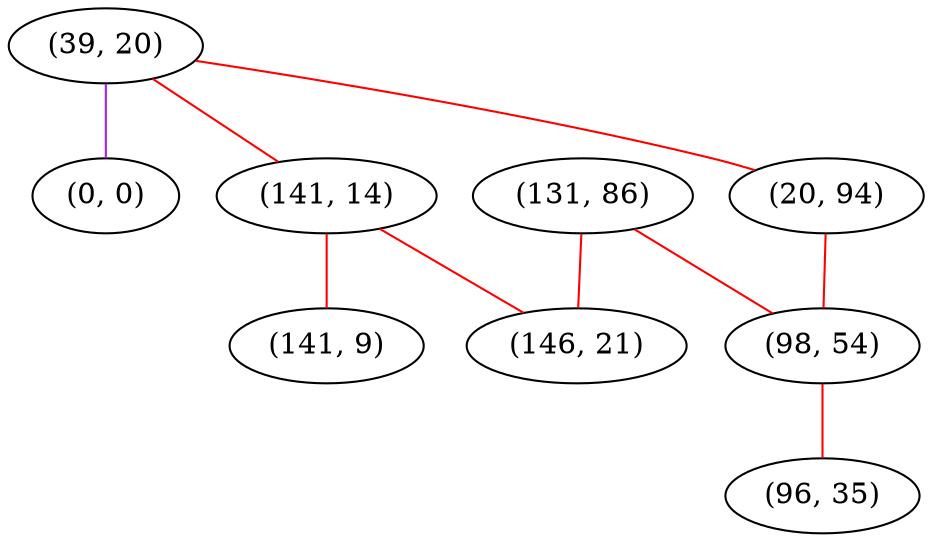 graph "" {
"(39, 20)";
"(0, 0)";
"(131, 86)";
"(141, 14)";
"(20, 94)";
"(98, 54)";
"(141, 9)";
"(96, 35)";
"(146, 21)";
"(39, 20)" -- "(141, 14)"  [color=red, key=0, weight=1];
"(39, 20)" -- "(0, 0)"  [color=purple, key=0, weight=4];
"(39, 20)" -- "(20, 94)"  [color=red, key=0, weight=1];
"(131, 86)" -- "(146, 21)"  [color=red, key=0, weight=1];
"(131, 86)" -- "(98, 54)"  [color=red, key=0, weight=1];
"(141, 14)" -- "(141, 9)"  [color=red, key=0, weight=1];
"(141, 14)" -- "(146, 21)"  [color=red, key=0, weight=1];
"(20, 94)" -- "(98, 54)"  [color=red, key=0, weight=1];
"(98, 54)" -- "(96, 35)"  [color=red, key=0, weight=1];
}
